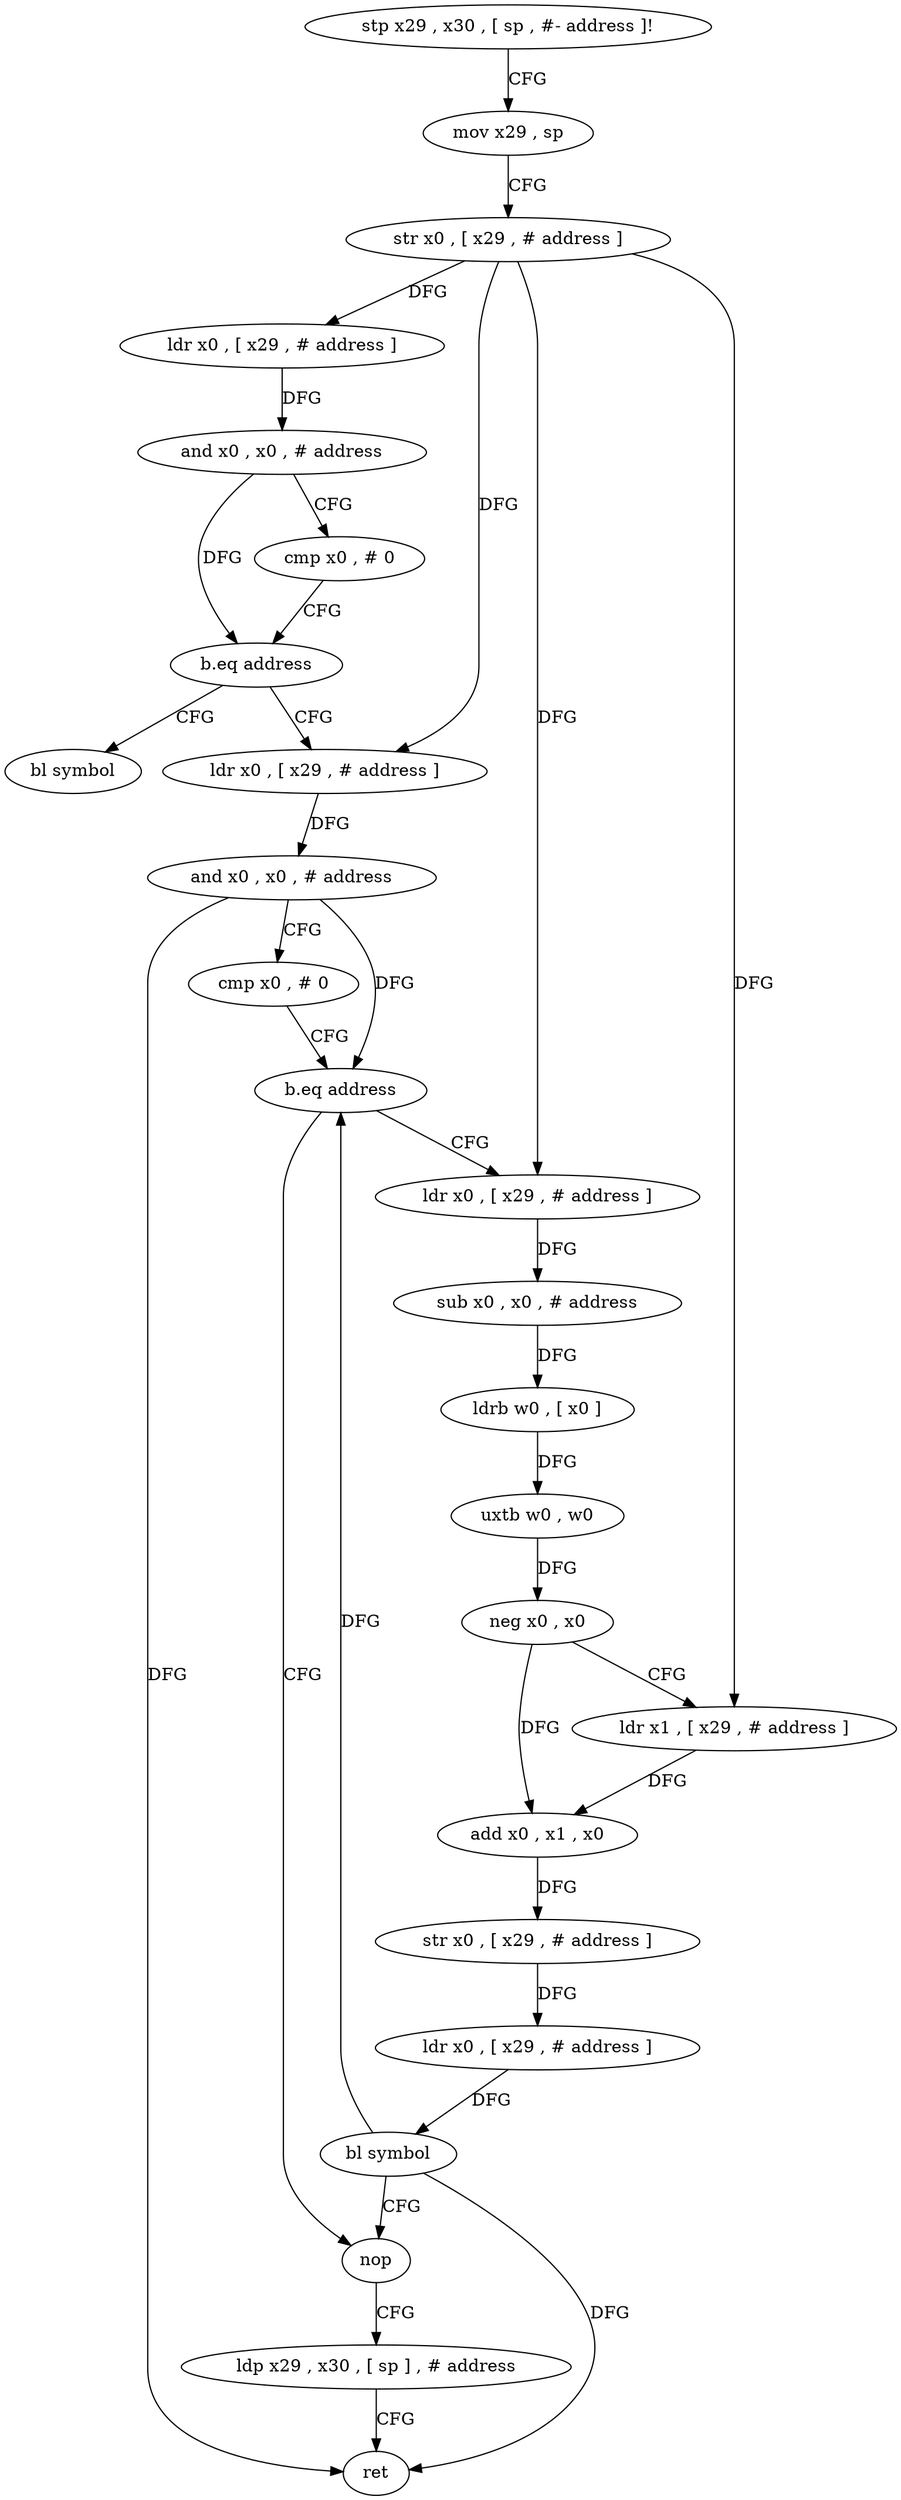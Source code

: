 digraph "func" {
"4527160" [label = "stp x29 , x30 , [ sp , #- address ]!" ]
"4527164" [label = "mov x29 , sp" ]
"4527168" [label = "str x0 , [ x29 , # address ]" ]
"4527172" [label = "ldr x0 , [ x29 , # address ]" ]
"4527176" [label = "and x0 , x0 , # address" ]
"4527180" [label = "cmp x0 , # 0" ]
"4527184" [label = "b.eq address" ]
"4527192" [label = "ldr x0 , [ x29 , # address ]" ]
"4527188" [label = "bl symbol" ]
"4527196" [label = "and x0 , x0 , # address" ]
"4527200" [label = "cmp x0 , # 0" ]
"4527204" [label = "b.eq address" ]
"4527248" [label = "nop" ]
"4527208" [label = "ldr x0 , [ x29 , # address ]" ]
"4527252" [label = "ldp x29 , x30 , [ sp ] , # address" ]
"4527256" [label = "ret" ]
"4527212" [label = "sub x0 , x0 , # address" ]
"4527216" [label = "ldrb w0 , [ x0 ]" ]
"4527220" [label = "uxtb w0 , w0" ]
"4527224" [label = "neg x0 , x0" ]
"4527228" [label = "ldr x1 , [ x29 , # address ]" ]
"4527232" [label = "add x0 , x1 , x0" ]
"4527236" [label = "str x0 , [ x29 , # address ]" ]
"4527240" [label = "ldr x0 , [ x29 , # address ]" ]
"4527244" [label = "bl symbol" ]
"4527160" -> "4527164" [ label = "CFG" ]
"4527164" -> "4527168" [ label = "CFG" ]
"4527168" -> "4527172" [ label = "DFG" ]
"4527168" -> "4527192" [ label = "DFG" ]
"4527168" -> "4527208" [ label = "DFG" ]
"4527168" -> "4527228" [ label = "DFG" ]
"4527172" -> "4527176" [ label = "DFG" ]
"4527176" -> "4527180" [ label = "CFG" ]
"4527176" -> "4527184" [ label = "DFG" ]
"4527180" -> "4527184" [ label = "CFG" ]
"4527184" -> "4527192" [ label = "CFG" ]
"4527184" -> "4527188" [ label = "CFG" ]
"4527192" -> "4527196" [ label = "DFG" ]
"4527196" -> "4527200" [ label = "CFG" ]
"4527196" -> "4527204" [ label = "DFG" ]
"4527196" -> "4527256" [ label = "DFG" ]
"4527200" -> "4527204" [ label = "CFG" ]
"4527204" -> "4527248" [ label = "CFG" ]
"4527204" -> "4527208" [ label = "CFG" ]
"4527248" -> "4527252" [ label = "CFG" ]
"4527208" -> "4527212" [ label = "DFG" ]
"4527252" -> "4527256" [ label = "CFG" ]
"4527212" -> "4527216" [ label = "DFG" ]
"4527216" -> "4527220" [ label = "DFG" ]
"4527220" -> "4527224" [ label = "DFG" ]
"4527224" -> "4527228" [ label = "CFG" ]
"4527224" -> "4527232" [ label = "DFG" ]
"4527228" -> "4527232" [ label = "DFG" ]
"4527232" -> "4527236" [ label = "DFG" ]
"4527236" -> "4527240" [ label = "DFG" ]
"4527240" -> "4527244" [ label = "DFG" ]
"4527244" -> "4527248" [ label = "CFG" ]
"4527244" -> "4527204" [ label = "DFG" ]
"4527244" -> "4527256" [ label = "DFG" ]
}
